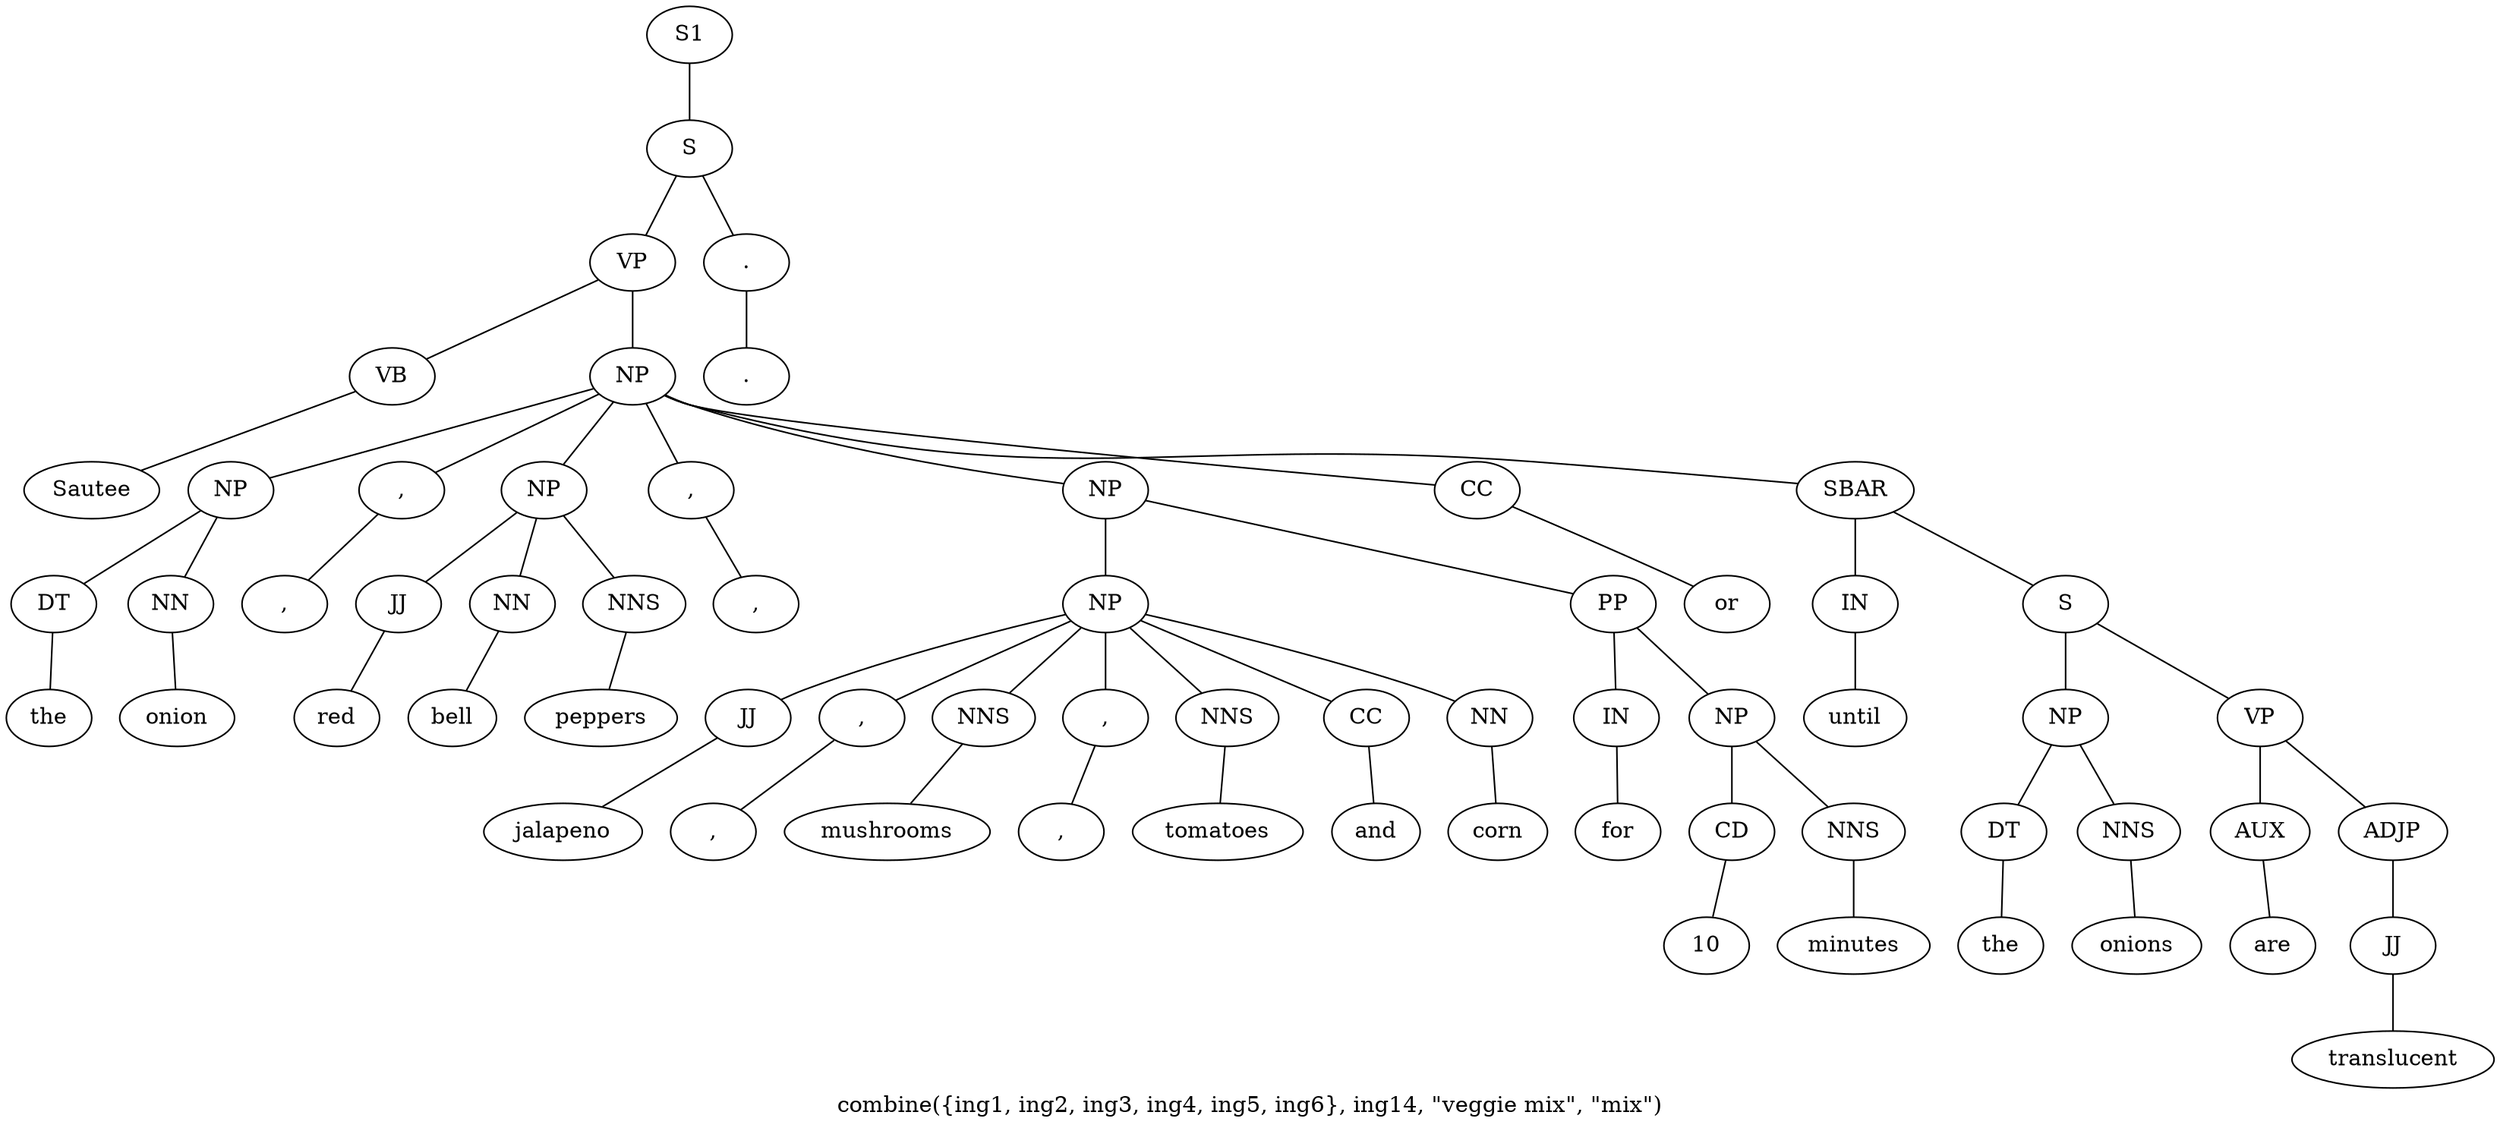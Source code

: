 graph SyntaxGraph {
	label = "combine({ing1, ing2, ing3, ing4, ing5, ing6}, ing14, \"veggie mix\", \"mix\")";
	Node0 [label="S1"];
	Node1 [label="S"];
	Node2 [label="VP"];
	Node3 [label="VB"];
	Node4 [label="Sautee"];
	Node5 [label="NP"];
	Node6 [label="NP"];
	Node7 [label="DT"];
	Node8 [label="the"];
	Node9 [label="NN"];
	Node10 [label="onion"];
	Node11 [label=","];
	Node12 [label=","];
	Node13 [label="NP"];
	Node14 [label="JJ"];
	Node15 [label="red"];
	Node16 [label="NN"];
	Node17 [label="bell"];
	Node18 [label="NNS"];
	Node19 [label="peppers"];
	Node20 [label=","];
	Node21 [label=","];
	Node22 [label="NP"];
	Node23 [label="NP"];
	Node24 [label="JJ"];
	Node25 [label="jalapeno"];
	Node26 [label=","];
	Node27 [label=","];
	Node28 [label="NNS"];
	Node29 [label="mushrooms"];
	Node30 [label=","];
	Node31 [label=","];
	Node32 [label="NNS"];
	Node33 [label="tomatoes"];
	Node34 [label="CC"];
	Node35 [label="and"];
	Node36 [label="NN"];
	Node37 [label="corn"];
	Node38 [label="PP"];
	Node39 [label="IN"];
	Node40 [label="for"];
	Node41 [label="NP"];
	Node42 [label="CD"];
	Node43 [label="10"];
	Node44 [label="NNS"];
	Node45 [label="minutes"];
	Node46 [label="CC"];
	Node47 [label="or"];
	Node48 [label="SBAR"];
	Node49 [label="IN"];
	Node50 [label="until"];
	Node51 [label="S"];
	Node52 [label="NP"];
	Node53 [label="DT"];
	Node54 [label="the"];
	Node55 [label="NNS"];
	Node56 [label="onions"];
	Node57 [label="VP"];
	Node58 [label="AUX"];
	Node59 [label="are"];
	Node60 [label="ADJP"];
	Node61 [label="JJ"];
	Node62 [label="translucent"];
	Node63 [label="."];
	Node64 [label="."];

	Node0 -- Node1;
	Node1 -- Node2;
	Node1 -- Node63;
	Node2 -- Node3;
	Node2 -- Node5;
	Node3 -- Node4;
	Node5 -- Node6;
	Node5 -- Node11;
	Node5 -- Node13;
	Node5 -- Node20;
	Node5 -- Node22;
	Node5 -- Node46;
	Node5 -- Node48;
	Node6 -- Node7;
	Node6 -- Node9;
	Node7 -- Node8;
	Node9 -- Node10;
	Node11 -- Node12;
	Node13 -- Node14;
	Node13 -- Node16;
	Node13 -- Node18;
	Node14 -- Node15;
	Node16 -- Node17;
	Node18 -- Node19;
	Node20 -- Node21;
	Node22 -- Node23;
	Node22 -- Node38;
	Node23 -- Node24;
	Node23 -- Node26;
	Node23 -- Node28;
	Node23 -- Node30;
	Node23 -- Node32;
	Node23 -- Node34;
	Node23 -- Node36;
	Node24 -- Node25;
	Node26 -- Node27;
	Node28 -- Node29;
	Node30 -- Node31;
	Node32 -- Node33;
	Node34 -- Node35;
	Node36 -- Node37;
	Node38 -- Node39;
	Node38 -- Node41;
	Node39 -- Node40;
	Node41 -- Node42;
	Node41 -- Node44;
	Node42 -- Node43;
	Node44 -- Node45;
	Node46 -- Node47;
	Node48 -- Node49;
	Node48 -- Node51;
	Node49 -- Node50;
	Node51 -- Node52;
	Node51 -- Node57;
	Node52 -- Node53;
	Node52 -- Node55;
	Node53 -- Node54;
	Node55 -- Node56;
	Node57 -- Node58;
	Node57 -- Node60;
	Node58 -- Node59;
	Node60 -- Node61;
	Node61 -- Node62;
	Node63 -- Node64;
}